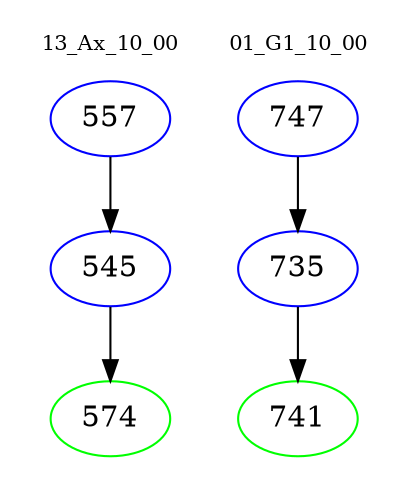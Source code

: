 digraph{
subgraph cluster_0 {
color = white
label = "13_Ax_10_00";
fontsize=10;
T0_557 [label="557", color="blue"]
T0_557 -> T0_545 [color="black"]
T0_545 [label="545", color="blue"]
T0_545 -> T0_574 [color="black"]
T0_574 [label="574", color="green"]
}
subgraph cluster_1 {
color = white
label = "01_G1_10_00";
fontsize=10;
T1_747 [label="747", color="blue"]
T1_747 -> T1_735 [color="black"]
T1_735 [label="735", color="blue"]
T1_735 -> T1_741 [color="black"]
T1_741 [label="741", color="green"]
}
}
